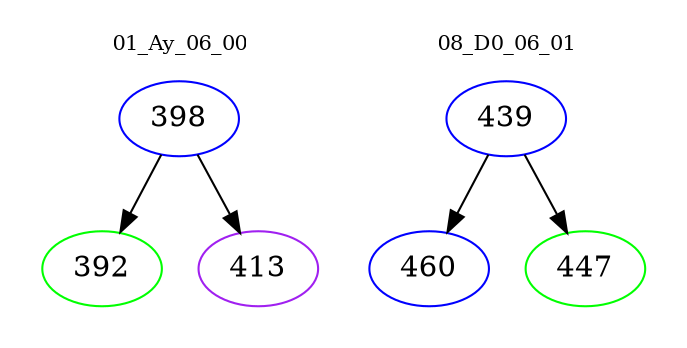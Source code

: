 digraph{
subgraph cluster_0 {
color = white
label = "01_Ay_06_00";
fontsize=10;
T0_398 [label="398", color="blue"]
T0_398 -> T0_392 [color="black"]
T0_392 [label="392", color="green"]
T0_398 -> T0_413 [color="black"]
T0_413 [label="413", color="purple"]
}
subgraph cluster_1 {
color = white
label = "08_D0_06_01";
fontsize=10;
T1_439 [label="439", color="blue"]
T1_439 -> T1_460 [color="black"]
T1_460 [label="460", color="blue"]
T1_439 -> T1_447 [color="black"]
T1_447 [label="447", color="green"]
}
}
